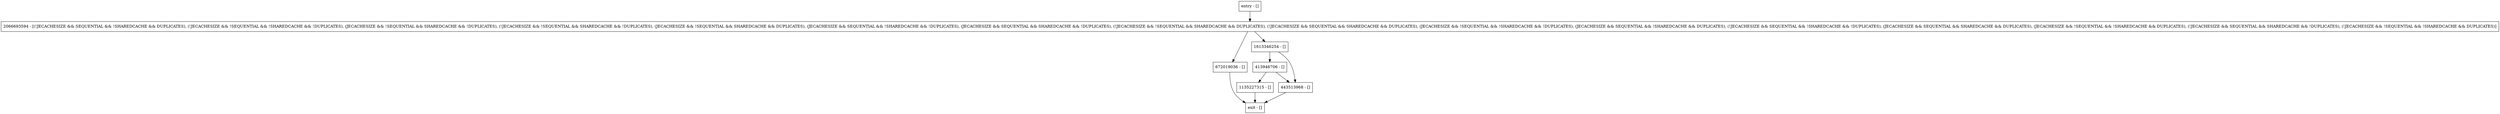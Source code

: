 digraph rootExists {
node [shape=record];
413946706 [label="413946706 - []"];
entry [label="entry - []"];
exit [label="exit - []"];
672019036 [label="672019036 - []"];
1613346254 [label="1613346254 - []"];
2066693594 [label="2066693594 - [(!JECACHESIZE && SEQUENTIAL && !SHAREDCACHE && DUPLICATES), (!JECACHESIZE && !SEQUENTIAL && !SHAREDCACHE && !DUPLICATES), (JECACHESIZE && !SEQUENTIAL && SHAREDCACHE && !DUPLICATES), (!JECACHESIZE && !SEQUENTIAL && SHAREDCACHE && !DUPLICATES), (JECACHESIZE && !SEQUENTIAL && SHAREDCACHE && DUPLICATES), (JECACHESIZE && SEQUENTIAL && !SHAREDCACHE && !DUPLICATES), (JECACHESIZE && SEQUENTIAL && SHAREDCACHE && !DUPLICATES), (!JECACHESIZE && !SEQUENTIAL && SHAREDCACHE && DUPLICATES), (!JECACHESIZE && SEQUENTIAL && SHAREDCACHE && DUPLICATES), (JECACHESIZE && !SEQUENTIAL && !SHAREDCACHE && !DUPLICATES), (JECACHESIZE && SEQUENTIAL && !SHAREDCACHE && DUPLICATES), (!JECACHESIZE && SEQUENTIAL && !SHAREDCACHE && !DUPLICATES), (JECACHESIZE && SEQUENTIAL && SHAREDCACHE && DUPLICATES), (JECACHESIZE && !SEQUENTIAL && !SHAREDCACHE && DUPLICATES), (!JECACHESIZE && SEQUENTIAL && SHAREDCACHE && !DUPLICATES), (!JECACHESIZE && !SEQUENTIAL && !SHAREDCACHE && DUPLICATES)]"];
1135227315 [label="1135227315 - []"];
443513968 [label="443513968 - []"];
entry;
exit;
413946706 -> 1135227315;
413946706 -> 443513968;
entry -> 2066693594;
672019036 -> exit;
1613346254 -> 413946706;
1613346254 -> 443513968;
2066693594 -> 672019036;
2066693594 -> 1613346254;
1135227315 -> exit;
443513968 -> exit;
}
